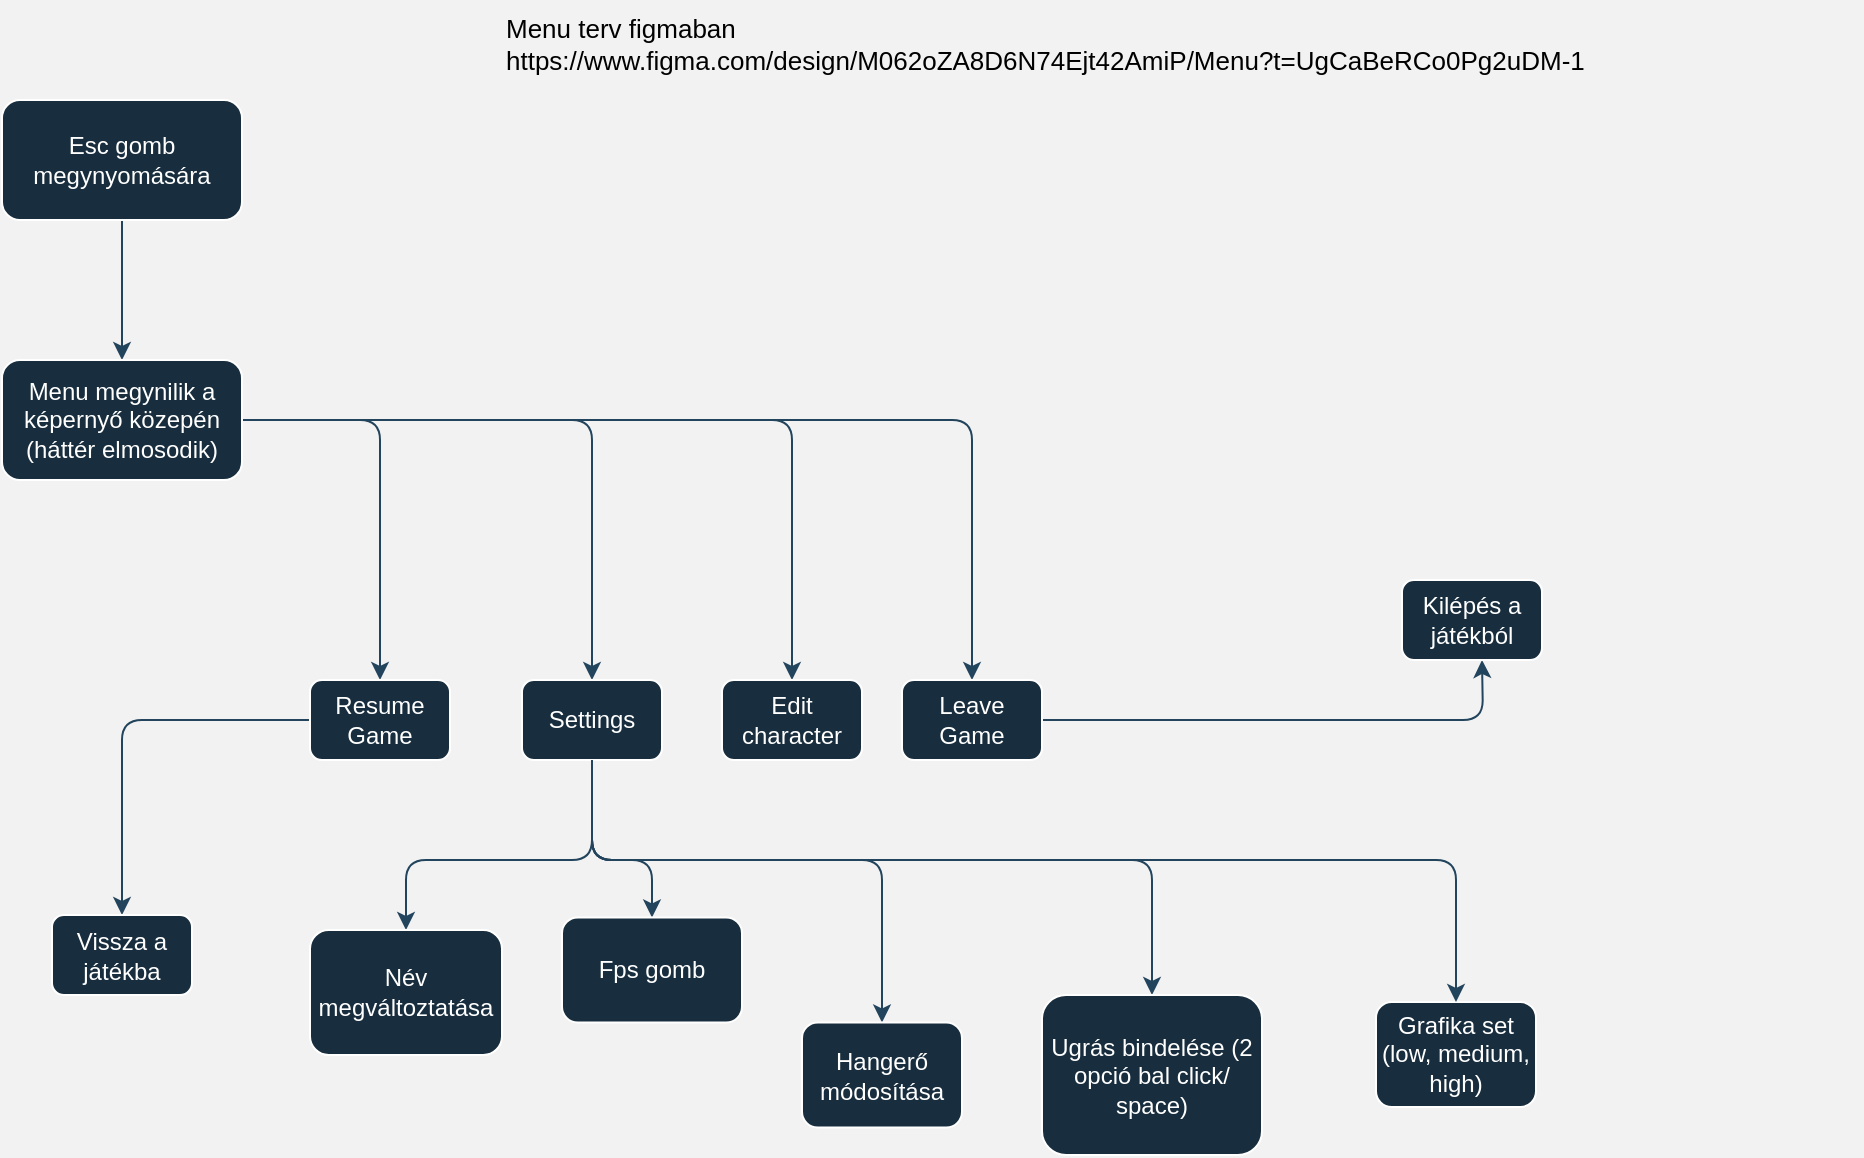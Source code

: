 <mxfile version="24.8.4">
  <diagram name="1 oldal" id="aF6ez5jJWSz7ExASw3fL">
    <mxGraphModel dx="1195" dy="650" grid="0" gridSize="10" guides="1" tooltips="1" connect="1" arrows="1" fold="1" page="1" pageScale="1" pageWidth="827" pageHeight="1169" background="#f2f2f2" math="0" shadow="0">
      <root>
        <mxCell id="0" />
        <mxCell id="1" parent="0" />
        <mxCell id="PkJ0hWwf3vTzd-RoCqL3-3" style="edgeStyle=orthogonalEdgeStyle;rounded=1;orthogonalLoop=1;jettySize=auto;html=1;exitX=0.5;exitY=1;exitDx=0;exitDy=0;entryX=0.5;entryY=0;entryDx=0;entryDy=0;labelBackgroundColor=none;strokeColor=#23445D;fontColor=default;" parent="1" source="PkJ0hWwf3vTzd-RoCqL3-1" target="PkJ0hWwf3vTzd-RoCqL3-2" edge="1">
          <mxGeometry relative="1" as="geometry" />
        </mxCell>
        <mxCell id="PkJ0hWwf3vTzd-RoCqL3-1" value="Esc gomb megynyomására" style="rounded=1;whiteSpace=wrap;html=1;labelBackgroundColor=none;fillColor=#182E3E;strokeColor=#FFFFFF;fontColor=#FFFFFF;" parent="1" vertex="1">
          <mxGeometry x="260" y="170" width="120" height="60" as="geometry" />
        </mxCell>
        <mxCell id="PkJ0hWwf3vTzd-RoCqL3-15" style="edgeStyle=orthogonalEdgeStyle;rounded=1;orthogonalLoop=1;jettySize=auto;html=1;exitX=1;exitY=0.5;exitDx=0;exitDy=0;entryX=0.5;entryY=0;entryDx=0;entryDy=0;labelBackgroundColor=none;strokeColor=#23445D;fontColor=default;" parent="1" source="PkJ0hWwf3vTzd-RoCqL3-2" target="PkJ0hWwf3vTzd-RoCqL3-13" edge="1">
          <mxGeometry relative="1" as="geometry" />
        </mxCell>
        <mxCell id="PkJ0hWwf3vTzd-RoCqL3-16" style="edgeStyle=orthogonalEdgeStyle;rounded=1;orthogonalLoop=1;jettySize=auto;html=1;exitX=1;exitY=0.5;exitDx=0;exitDy=0;entryX=0.5;entryY=0;entryDx=0;entryDy=0;labelBackgroundColor=none;strokeColor=#23445D;fontColor=default;" parent="1" source="PkJ0hWwf3vTzd-RoCqL3-2" target="PkJ0hWwf3vTzd-RoCqL3-10" edge="1">
          <mxGeometry relative="1" as="geometry" />
        </mxCell>
        <mxCell id="PkJ0hWwf3vTzd-RoCqL3-17" style="edgeStyle=orthogonalEdgeStyle;rounded=1;orthogonalLoop=1;jettySize=auto;html=1;exitX=1;exitY=0.5;exitDx=0;exitDy=0;entryX=0.5;entryY=0;entryDx=0;entryDy=0;labelBackgroundColor=none;strokeColor=#23445D;fontColor=default;" parent="1" source="PkJ0hWwf3vTzd-RoCqL3-2" target="PkJ0hWwf3vTzd-RoCqL3-12" edge="1">
          <mxGeometry relative="1" as="geometry" />
        </mxCell>
        <mxCell id="PkJ0hWwf3vTzd-RoCqL3-18" style="edgeStyle=orthogonalEdgeStyle;rounded=1;orthogonalLoop=1;jettySize=auto;html=1;exitX=1;exitY=0.5;exitDx=0;exitDy=0;entryX=0.5;entryY=0;entryDx=0;entryDy=0;labelBackgroundColor=none;strokeColor=#23445D;fontColor=default;" parent="1" source="PkJ0hWwf3vTzd-RoCqL3-2" target="PkJ0hWwf3vTzd-RoCqL3-14" edge="1">
          <mxGeometry relative="1" as="geometry" />
        </mxCell>
        <mxCell id="PkJ0hWwf3vTzd-RoCqL3-2" value="Menu megynilik a képernyő közepén&lt;div&gt;(háttér elmosodik)&lt;/div&gt;" style="rounded=1;whiteSpace=wrap;html=1;labelBackgroundColor=none;fillColor=#182E3E;strokeColor=#FFFFFF;fontColor=#FFFFFF;" parent="1" vertex="1">
          <mxGeometry x="260" y="300" width="120" height="60" as="geometry" />
        </mxCell>
        <mxCell id="PkJ0hWwf3vTzd-RoCqL3-26" style="edgeStyle=orthogonalEdgeStyle;rounded=1;orthogonalLoop=1;jettySize=auto;html=1;exitX=0.5;exitY=1;exitDx=0;exitDy=0;labelBackgroundColor=none;strokeColor=#23445D;fontColor=default;" parent="1" source="PkJ0hWwf3vTzd-RoCqL3-10" target="PkJ0hWwf3vTzd-RoCqL3-22" edge="1">
          <mxGeometry relative="1" as="geometry">
            <Array as="points">
              <mxPoint x="555" y="550" />
              <mxPoint x="585" y="550" />
            </Array>
          </mxGeometry>
        </mxCell>
        <mxCell id="PkJ0hWwf3vTzd-RoCqL3-27" style="edgeStyle=orthogonalEdgeStyle;rounded=1;orthogonalLoop=1;jettySize=auto;html=1;exitX=0.5;exitY=1;exitDx=0;exitDy=0;entryX=0.5;entryY=0;entryDx=0;entryDy=0;labelBackgroundColor=none;strokeColor=#23445D;fontColor=default;" parent="1" source="PkJ0hWwf3vTzd-RoCqL3-10" target="PkJ0hWwf3vTzd-RoCqL3-20" edge="1">
          <mxGeometry relative="1" as="geometry">
            <Array as="points">
              <mxPoint x="555" y="550" />
              <mxPoint x="700" y="550" />
            </Array>
          </mxGeometry>
        </mxCell>
        <mxCell id="PkJ0hWwf3vTzd-RoCqL3-28" style="edgeStyle=orthogonalEdgeStyle;rounded=1;orthogonalLoop=1;jettySize=auto;html=1;exitX=0.5;exitY=1;exitDx=0;exitDy=0;entryX=0.5;entryY=0;entryDx=0;entryDy=0;labelBackgroundColor=none;strokeColor=#23445D;fontColor=default;" parent="1" source="PkJ0hWwf3vTzd-RoCqL3-10" target="PkJ0hWwf3vTzd-RoCqL3-21" edge="1">
          <mxGeometry relative="1" as="geometry">
            <Array as="points">
              <mxPoint x="555" y="550" />
              <mxPoint x="835" y="550" />
            </Array>
          </mxGeometry>
        </mxCell>
        <mxCell id="PkJ0hWwf3vTzd-RoCqL3-35" style="edgeStyle=orthogonalEdgeStyle;rounded=1;orthogonalLoop=1;jettySize=auto;html=1;exitX=0.5;exitY=1;exitDx=0;exitDy=0;entryX=0.5;entryY=0;entryDx=0;entryDy=0;labelBackgroundColor=none;strokeColor=#23445D;fontColor=default;" parent="1" source="PkJ0hWwf3vTzd-RoCqL3-10" target="PkJ0hWwf3vTzd-RoCqL3-23" edge="1">
          <mxGeometry relative="1" as="geometry">
            <Array as="points">
              <mxPoint x="555" y="550" />
              <mxPoint x="462" y="550" />
            </Array>
          </mxGeometry>
        </mxCell>
        <mxCell id="PkJ0hWwf3vTzd-RoCqL3-10" value="Settings" style="rounded=1;whiteSpace=wrap;html=1;labelBackgroundColor=none;fillColor=#182E3E;strokeColor=#FFFFFF;fontColor=#FFFFFF;" parent="1" vertex="1">
          <mxGeometry x="520" y="460" width="70" height="40" as="geometry" />
        </mxCell>
        <mxCell id="PkJ0hWwf3vTzd-RoCqL3-12" value="Edit character" style="rounded=1;whiteSpace=wrap;html=1;labelBackgroundColor=none;fillColor=#182E3E;strokeColor=#FFFFFF;fontColor=#FFFFFF;" parent="1" vertex="1">
          <mxGeometry x="620" y="460" width="70" height="40" as="geometry" />
        </mxCell>
        <mxCell id="PkJ0hWwf3vTzd-RoCqL3-31" style="edgeStyle=orthogonalEdgeStyle;rounded=1;orthogonalLoop=1;jettySize=auto;html=1;exitX=0;exitY=0.5;exitDx=0;exitDy=0;labelBackgroundColor=none;strokeColor=#23445D;fontColor=default;" parent="1" source="PkJ0hWwf3vTzd-RoCqL3-13" target="PkJ0hWwf3vTzd-RoCqL3-29" edge="1">
          <mxGeometry relative="1" as="geometry" />
        </mxCell>
        <mxCell id="PkJ0hWwf3vTzd-RoCqL3-13" value="Resume Game" style="rounded=1;whiteSpace=wrap;html=1;labelBackgroundColor=none;fillColor=#182E3E;strokeColor=#FFFFFF;fontColor=#FFFFFF;" parent="1" vertex="1">
          <mxGeometry x="414" y="460" width="70" height="40" as="geometry" />
        </mxCell>
        <mxCell id="PkJ0hWwf3vTzd-RoCqL3-33" style="edgeStyle=orthogonalEdgeStyle;rounded=1;orthogonalLoop=1;jettySize=auto;html=1;exitX=1;exitY=0.5;exitDx=0;exitDy=0;labelBackgroundColor=none;strokeColor=#23445D;fontColor=default;" parent="1" source="PkJ0hWwf3vTzd-RoCqL3-14" edge="1">
          <mxGeometry relative="1" as="geometry">
            <mxPoint x="1000" y="450" as="targetPoint" />
          </mxGeometry>
        </mxCell>
        <mxCell id="PkJ0hWwf3vTzd-RoCqL3-14" value="Leave Game" style="rounded=1;whiteSpace=wrap;html=1;labelBackgroundColor=none;fillColor=#182E3E;strokeColor=#FFFFFF;fontColor=#FFFFFF;" parent="1" vertex="1">
          <mxGeometry x="710" y="460" width="70" height="40" as="geometry" />
        </mxCell>
        <mxCell id="PkJ0hWwf3vTzd-RoCqL3-20" value="Hangerő módosítása" style="rounded=1;whiteSpace=wrap;html=1;labelBackgroundColor=none;fillColor=#182E3E;strokeColor=#FFFFFF;fontColor=#FFFFFF;" parent="1" vertex="1">
          <mxGeometry x="660" y="631.25" width="80" height="52.5" as="geometry" />
        </mxCell>
        <mxCell id="PkJ0hWwf3vTzd-RoCqL3-21" value="Ugrás bindelése (2 opció bal click/ space)" style="rounded=1;whiteSpace=wrap;html=1;labelBackgroundColor=none;fillColor=#182E3E;strokeColor=#FFFFFF;fontColor=#FFFFFF;" parent="1" vertex="1">
          <mxGeometry x="780" y="617.5" width="110" height="80" as="geometry" />
        </mxCell>
        <mxCell id="PkJ0hWwf3vTzd-RoCqL3-22" value="Fps gomb&lt;span style=&quot;color: rgba(0, 0, 0, 0); font-family: monospace; font-size: 0px; text-align: start; text-wrap-mode: nowrap;&quot;&gt;%3CmxGraphModel%3E%3Croot%3E%3CmxCell%20id%3D%220%22%2F%3E%3CmxCell%20id%3D%221%22%20parent%3D%220%22%2F%3E%3CmxCell%20id%3D%222%22%20value%3D%22(Teljes%20k%C3%A9perny%C5%91)%22%20style%3D%22rounded%3D0%3BwhiteSpace%3Dwrap%3Bhtml%3D1%3B%22%20vertex%3D%221%22%20parent%3D%221%22%3E%3CmxGeometry%20x%3D%22560%22%20y%3D%22545%22%20width%3D%2270%22%20height%3D%2240%22%20as%3D%22geometry%22%2F%3E%3C%2FmxCell%3E%3C%2Froot%3E%3C%2FmxGraphModel%3E&lt;/span&gt;" style="rounded=1;whiteSpace=wrap;html=1;labelBackgroundColor=none;fillColor=#182E3E;strokeColor=#FFFFFF;fontColor=#FFFFFF;" parent="1" vertex="1">
          <mxGeometry x="540" y="578.75" width="90" height="52.5" as="geometry" />
        </mxCell>
        <mxCell id="PkJ0hWwf3vTzd-RoCqL3-23" value="Név megváltoztatása" style="rounded=1;whiteSpace=wrap;html=1;labelBackgroundColor=none;fillColor=#182E3E;strokeColor=#FFFFFF;fontColor=#FFFFFF;" parent="1" vertex="1">
          <mxGeometry x="414" y="585" width="96" height="62.5" as="geometry" />
        </mxCell>
        <mxCell id="PkJ0hWwf3vTzd-RoCqL3-29" value="Vissza a játékba" style="rounded=1;whiteSpace=wrap;html=1;labelBackgroundColor=none;fillColor=#182E3E;strokeColor=#FFFFFF;fontColor=#FFFFFF;" parent="1" vertex="1">
          <mxGeometry x="285" y="577.5" width="70" height="40" as="geometry" />
        </mxCell>
        <mxCell id="PkJ0hWwf3vTzd-RoCqL3-34" value="Kilépés a játékból" style="rounded=1;whiteSpace=wrap;html=1;labelBackgroundColor=none;fillColor=#182E3E;strokeColor=#FFFFFF;fontColor=#FFFFFF;" parent="1" vertex="1">
          <mxGeometry x="960" y="410" width="70" height="40" as="geometry" />
        </mxCell>
        <UserObject label="Menu terv figmaban&#xa;https://www.figma.com/design/M062oZA8D6N74Ejt42AmiP/Menu?t=UgCaBeRCo0Pg2uDM-1" link="https://www.figma.com/design/M062oZA8D6N74Ejt42AmiP/Menu?t=UgCaBeRCo0Pg2uDM-1" id="ThzEgekt1Sqbeqq67R9o-1">
          <mxCell style="text;whiteSpace=wrap;fontSize=13;labelBackgroundColor=none;fontColor=#000000;rounded=1;" parent="1" vertex="1">
            <mxGeometry x="510" y="120" width="680" height="90" as="geometry" />
          </mxCell>
        </UserObject>
        <mxCell id="LX9e9KuQA0IY-Zd5HaNY-1" value="Grafika set (low, medium, high)" style="rounded=1;whiteSpace=wrap;html=1;labelBackgroundColor=none;fillColor=#182E3E;strokeColor=#FFFFFF;fontColor=#FFFFFF;" vertex="1" parent="1">
          <mxGeometry x="947" y="621" width="80" height="52.5" as="geometry" />
        </mxCell>
        <mxCell id="LX9e9KuQA0IY-Zd5HaNY-3" style="edgeStyle=orthogonalEdgeStyle;rounded=1;orthogonalLoop=1;jettySize=auto;html=1;exitX=0.5;exitY=1;exitDx=0;exitDy=0;entryX=0.5;entryY=0;entryDx=0;entryDy=0;labelBackgroundColor=none;strokeColor=#23445D;fontColor=default;" edge="1" parent="1" target="LX9e9KuQA0IY-Zd5HaNY-1">
          <mxGeometry relative="1" as="geometry">
            <Array as="points">
              <mxPoint x="555" y="550" />
              <mxPoint x="987" y="550" />
            </Array>
            <mxPoint x="555" y="500" as="sourcePoint" />
            <mxPoint x="835" y="618" as="targetPoint" />
          </mxGeometry>
        </mxCell>
      </root>
    </mxGraphModel>
  </diagram>
</mxfile>
